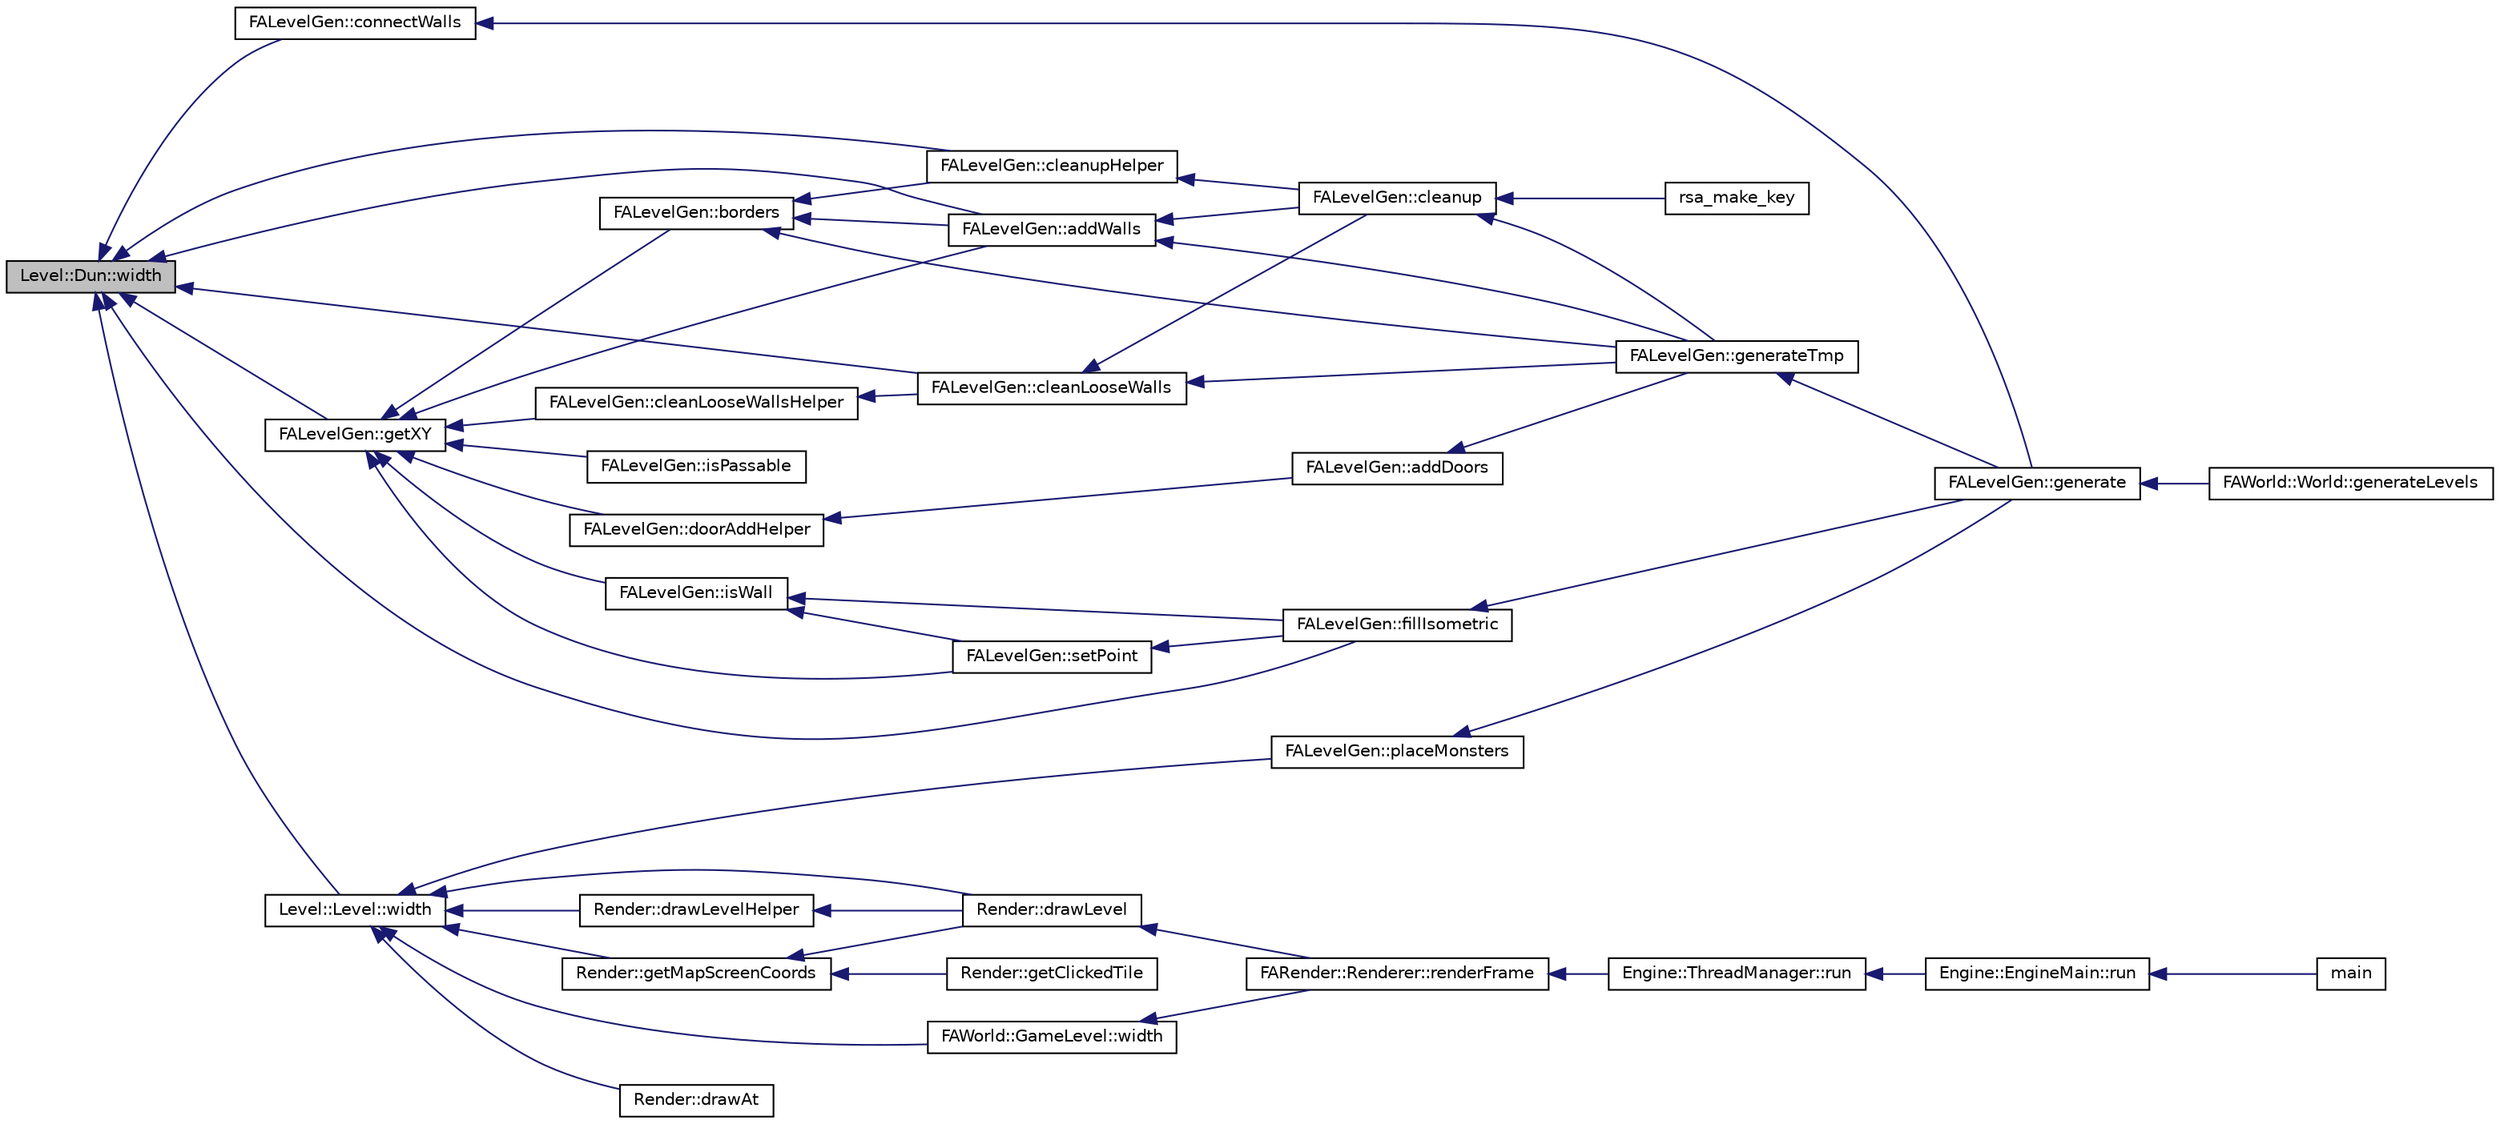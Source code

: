 digraph G
{
  edge [fontname="Helvetica",fontsize="10",labelfontname="Helvetica",labelfontsize="10"];
  node [fontname="Helvetica",fontsize="10",shape=record];
  rankdir="LR";
  Node1 [label="Level::Dun::width",height=0.2,width=0.4,color="black", fillcolor="grey75", style="filled" fontcolor="black"];
  Node1 -> Node2 [dir="back",color="midnightblue",fontsize="10",style="solid",fontname="Helvetica"];
  Node2 [label="FALevelGen::getXY",height=0.2,width=0.4,color="black", fillcolor="white", style="filled",URL="$namespace_f_a_level_gen.html#ae58979758ba5b5bc2d6f0e719832b3ef"];
  Node2 -> Node3 [dir="back",color="midnightblue",fontsize="10",style="solid",fontname="Helvetica"];
  Node3 [label="FALevelGen::borders",height=0.2,width=0.4,color="black", fillcolor="white", style="filled",URL="$namespace_f_a_level_gen.html#abd97c680f0e14d01f8ce16c23ec91ca9"];
  Node3 -> Node4 [dir="back",color="midnightblue",fontsize="10",style="solid",fontname="Helvetica"];
  Node4 [label="FALevelGen::addWalls",height=0.2,width=0.4,color="black", fillcolor="white", style="filled",URL="$namespace_f_a_level_gen.html#a0419289bedbab7a736278c975a39a220"];
  Node4 -> Node5 [dir="back",color="midnightblue",fontsize="10",style="solid",fontname="Helvetica"];
  Node5 [label="FALevelGen::cleanup",height=0.2,width=0.4,color="black", fillcolor="white", style="filled",URL="$namespace_f_a_level_gen.html#a65b24647f0db6ad38c4c66bb489be055"];
  Node5 -> Node6 [dir="back",color="midnightblue",fontsize="10",style="solid",fontname="Helvetica"];
  Node6 [label="FALevelGen::generateTmp",height=0.2,width=0.4,color="black", fillcolor="white", style="filled",URL="$namespace_f_a_level_gen.html#a3e67d9abf003b6628cc7f4421fef950b"];
  Node6 -> Node7 [dir="back",color="midnightblue",fontsize="10",style="solid",fontname="Helvetica"];
  Node7 [label="FALevelGen::generate",height=0.2,width=0.4,color="black", fillcolor="white", style="filled",URL="$namespace_f_a_level_gen.html#acf970d89560068907dc8e5f8a0511161"];
  Node7 -> Node8 [dir="back",color="midnightblue",fontsize="10",style="solid",fontname="Helvetica"];
  Node8 [label="FAWorld::World::generateLevels",height=0.2,width=0.4,color="black", fillcolor="white", style="filled",URL="$class_f_a_world_1_1_world.html#a5f2ca8c8743cc7689ba9227be88f9556"];
  Node5 -> Node9 [dir="back",color="midnightblue",fontsize="10",style="solid",fontname="Helvetica"];
  Node9 [label="rsa_make_key",height=0.2,width=0.4,color="black", fillcolor="white", style="filled",URL="$rsa__make__key_8c.html#aece58b13922a56a3fbcce677333dad9a"];
  Node4 -> Node6 [dir="back",color="midnightblue",fontsize="10",style="solid",fontname="Helvetica"];
  Node3 -> Node10 [dir="back",color="midnightblue",fontsize="10",style="solid",fontname="Helvetica"];
  Node10 [label="FALevelGen::cleanupHelper",height=0.2,width=0.4,color="black", fillcolor="white", style="filled",URL="$namespace_f_a_level_gen.html#a919277a6ead4f9bab070feaf8151ff29"];
  Node10 -> Node5 [dir="back",color="midnightblue",fontsize="10",style="solid",fontname="Helvetica"];
  Node3 -> Node6 [dir="back",color="midnightblue",fontsize="10",style="solid",fontname="Helvetica"];
  Node2 -> Node4 [dir="back",color="midnightblue",fontsize="10",style="solid",fontname="Helvetica"];
  Node2 -> Node11 [dir="back",color="midnightblue",fontsize="10",style="solid",fontname="Helvetica"];
  Node11 [label="FALevelGen::isWall",height=0.2,width=0.4,color="black", fillcolor="white", style="filled",URL="$namespace_f_a_level_gen.html#ab839eedf0dc81a4db5366d95ca198188"];
  Node11 -> Node12 [dir="back",color="midnightblue",fontsize="10",style="solid",fontname="Helvetica"];
  Node12 [label="FALevelGen::setPoint",height=0.2,width=0.4,color="black", fillcolor="white", style="filled",URL="$namespace_f_a_level_gen.html#abd00f6c90ec460081478daad824540e9"];
  Node12 -> Node13 [dir="back",color="midnightblue",fontsize="10",style="solid",fontname="Helvetica"];
  Node13 [label="FALevelGen::fillIsometric",height=0.2,width=0.4,color="black", fillcolor="white", style="filled",URL="$namespace_f_a_level_gen.html#af82a580c6c944b63032043ff18d09999"];
  Node13 -> Node7 [dir="back",color="midnightblue",fontsize="10",style="solid",fontname="Helvetica"];
  Node11 -> Node13 [dir="back",color="midnightblue",fontsize="10",style="solid",fontname="Helvetica"];
  Node2 -> Node14 [dir="back",color="midnightblue",fontsize="10",style="solid",fontname="Helvetica"];
  Node14 [label="FALevelGen::cleanLooseWallsHelper",height=0.2,width=0.4,color="black", fillcolor="white", style="filled",URL="$namespace_f_a_level_gen.html#a0a6b8872f9374d3d1ea6e1bf6a8a350b"];
  Node14 -> Node15 [dir="back",color="midnightblue",fontsize="10",style="solid",fontname="Helvetica"];
  Node15 [label="FALevelGen::cleanLooseWalls",height=0.2,width=0.4,color="black", fillcolor="white", style="filled",URL="$namespace_f_a_level_gen.html#a390fa115f23f6651f009d2dfcd639b98"];
  Node15 -> Node5 [dir="back",color="midnightblue",fontsize="10",style="solid",fontname="Helvetica"];
  Node15 -> Node6 [dir="back",color="midnightblue",fontsize="10",style="solid",fontname="Helvetica"];
  Node2 -> Node16 [dir="back",color="midnightblue",fontsize="10",style="solid",fontname="Helvetica"];
  Node16 [label="FALevelGen::doorAddHelper",height=0.2,width=0.4,color="black", fillcolor="white", style="filled",URL="$namespace_f_a_level_gen.html#a09f0829395e8549e29e1edf094fb297c"];
  Node16 -> Node17 [dir="back",color="midnightblue",fontsize="10",style="solid",fontname="Helvetica"];
  Node17 [label="FALevelGen::addDoors",height=0.2,width=0.4,color="black", fillcolor="white", style="filled",URL="$namespace_f_a_level_gen.html#addd22db51650e4202c3521978a26e97c"];
  Node17 -> Node6 [dir="back",color="midnightblue",fontsize="10",style="solid",fontname="Helvetica"];
  Node2 -> Node18 [dir="back",color="midnightblue",fontsize="10",style="solid",fontname="Helvetica"];
  Node18 [label="FALevelGen::isPassable",height=0.2,width=0.4,color="black", fillcolor="white", style="filled",URL="$namespace_f_a_level_gen.html#a6afadecc7f51a2b049ce927e4f9b9808"];
  Node2 -> Node12 [dir="back",color="midnightblue",fontsize="10",style="solid",fontname="Helvetica"];
  Node1 -> Node4 [dir="back",color="midnightblue",fontsize="10",style="solid",fontname="Helvetica"];
  Node1 -> Node10 [dir="back",color="midnightblue",fontsize="10",style="solid",fontname="Helvetica"];
  Node1 -> Node15 [dir="back",color="midnightblue",fontsize="10",style="solid",fontname="Helvetica"];
  Node1 -> Node13 [dir="back",color="midnightblue",fontsize="10",style="solid",fontname="Helvetica"];
  Node1 -> Node19 [dir="back",color="midnightblue",fontsize="10",style="solid",fontname="Helvetica"];
  Node19 [label="FALevelGen::connectWalls",height=0.2,width=0.4,color="black", fillcolor="white", style="filled",URL="$namespace_f_a_level_gen.html#ada3a10ca3b2f97503c8a54a27b5ba199"];
  Node19 -> Node7 [dir="back",color="midnightblue",fontsize="10",style="solid",fontname="Helvetica"];
  Node1 -> Node20 [dir="back",color="midnightblue",fontsize="10",style="solid",fontname="Helvetica"];
  Node20 [label="Level::Level::width",height=0.2,width=0.4,color="black", fillcolor="white", style="filled",URL="$class_level_1_1_level.html#a8a9ab47247600f305776f3d62b73a46a"];
  Node20 -> Node21 [dir="back",color="midnightblue",fontsize="10",style="solid",fontname="Helvetica"];
  Node21 [label="FALevelGen::placeMonsters",height=0.2,width=0.4,color="black", fillcolor="white", style="filled",URL="$namespace_f_a_level_gen.html#a2f48db4843ed8be1a245fed54a4b7e0b"];
  Node21 -> Node7 [dir="back",color="midnightblue",fontsize="10",style="solid",fontname="Helvetica"];
  Node20 -> Node22 [dir="back",color="midnightblue",fontsize="10",style="solid",fontname="Helvetica"];
  Node22 [label="FAWorld::GameLevel::width",height=0.2,width=0.4,color="black", fillcolor="white", style="filled",URL="$class_f_a_world_1_1_game_level.html#af36b2f0b685b079cba343778904c5930"];
  Node22 -> Node23 [dir="back",color="midnightblue",fontsize="10",style="solid",fontname="Helvetica"];
  Node23 [label="FARender::Renderer::renderFrame",height=0.2,width=0.4,color="black", fillcolor="white", style="filled",URL="$class_f_a_render_1_1_renderer.html#ad6e983189d6cf6b7aaef89d54ed89396",tooltip="To be called only by Engine::ThreadManager."];
  Node23 -> Node24 [dir="back",color="midnightblue",fontsize="10",style="solid",fontname="Helvetica"];
  Node24 [label="Engine::ThreadManager::run",height=0.2,width=0.4,color="black", fillcolor="white", style="filled",URL="$class_engine_1_1_thread_manager.html#ab99a6ee7b73f2e9b24a824e811df5d88"];
  Node24 -> Node25 [dir="back",color="midnightblue",fontsize="10",style="solid",fontname="Helvetica"];
  Node25 [label="Engine::EngineMain::run",height=0.2,width=0.4,color="black", fillcolor="white", style="filled",URL="$class_engine_1_1_engine_main.html#a5a16165ab6d6e9f2bb2f2739bd1b11bf"];
  Node25 -> Node26 [dir="back",color="midnightblue",fontsize="10",style="solid",fontname="Helvetica"];
  Node26 [label="main",height=0.2,width=0.4,color="black", fillcolor="white", style="filled",URL="$freeablo_2main_8cpp.html#a3c04138a5bfe5d72780bb7e82a18e627"];
  Node20 -> Node27 [dir="back",color="midnightblue",fontsize="10",style="solid",fontname="Helvetica"];
  Node27 [label="Render::drawAt",height=0.2,width=0.4,color="black", fillcolor="white", style="filled",URL="$namespace_render.html#ae442c971a465dedb95a9f7a0341038fb"];
  Node20 -> Node28 [dir="back",color="midnightblue",fontsize="10",style="solid",fontname="Helvetica"];
  Node28 [label="Render::getMapScreenCoords",height=0.2,width=0.4,color="black", fillcolor="white", style="filled",URL="$namespace_render.html#aa1e46d36c78f3a7f7f2715ebaa057bc9"];
  Node28 -> Node29 [dir="back",color="midnightblue",fontsize="10",style="solid",fontname="Helvetica"];
  Node29 [label="Render::getClickedTile",height=0.2,width=0.4,color="black", fillcolor="white", style="filled",URL="$namespace_render.html#a85cfca0eb3f3983b090abb049385765b"];
  Node28 -> Node30 [dir="back",color="midnightblue",fontsize="10",style="solid",fontname="Helvetica"];
  Node30 [label="Render::drawLevel",height=0.2,width=0.4,color="black", fillcolor="white", style="filled",URL="$namespace_render.html#aa2625d5d45177718b16be35d3de01643"];
  Node30 -> Node23 [dir="back",color="midnightblue",fontsize="10",style="solid",fontname="Helvetica"];
  Node20 -> Node31 [dir="back",color="midnightblue",fontsize="10",style="solid",fontname="Helvetica"];
  Node31 [label="Render::drawLevelHelper",height=0.2,width=0.4,color="black", fillcolor="white", style="filled",URL="$namespace_render.html#abfbdc758f189d3035f48e856d7083693"];
  Node31 -> Node30 [dir="back",color="midnightblue",fontsize="10",style="solid",fontname="Helvetica"];
  Node20 -> Node30 [dir="back",color="midnightblue",fontsize="10",style="solid",fontname="Helvetica"];
}
